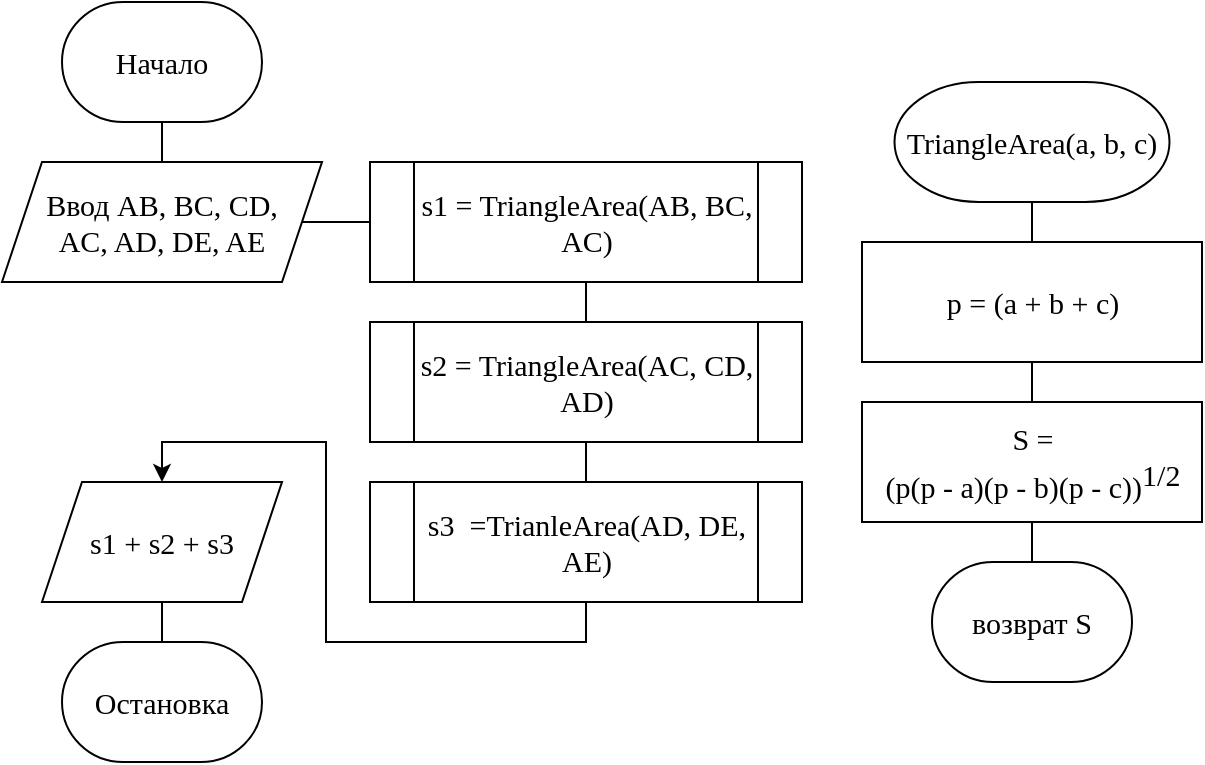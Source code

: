 <mxfile version="23.1.2" type="github">
  <diagram id="eZZpxYdVpgs_wxXjZtk5" name="Page-1">
    <mxGraphModel dx="1434" dy="754" grid="1" gridSize="10" guides="1" tooltips="1" connect="1" arrows="1" fold="1" page="1" pageScale="1" pageWidth="827" pageHeight="1169" math="0" shadow="0">
      <root>
        <mxCell id="0" />
        <mxCell id="1" parent="0" />
        <mxCell id="1gp9kKd6AoPWOsmjoUxT-1" value="Начало" style="strokeWidth=1;html=1;shape=mxgraph.flowchart.terminator;whiteSpace=wrap;fontFamily=Times New Roman;fontSize=15;fontStyle=0" parent="1" vertex="1">
          <mxGeometry x="90" y="70" width="100" height="60" as="geometry" />
        </mxCell>
        <mxCell id="1gp9kKd6AoPWOsmjoUxT-2" value="Ввод AB, BC, CD,&lt;br style=&quot;font-size: 15px;&quot;&gt;AC, AD, DE, AE" style="shape=parallelogram;perimeter=parallelogramPerimeter;whiteSpace=wrap;html=1;fixedSize=1;strokeWidth=1;fontFamily=Times New Roman;fontSize=15;fontStyle=0" parent="1" vertex="1">
          <mxGeometry x="60" y="150" width="160" height="60" as="geometry" />
        </mxCell>
        <mxCell id="1gp9kKd6AoPWOsmjoUxT-3" value="s1 = TriangleArea(AB, BC, AC)" style="shape=process;whiteSpace=wrap;html=1;backgroundOutline=1;strokeWidth=1;fontFamily=Times New Roman;fontSize=15;fontStyle=0" parent="1" vertex="1">
          <mxGeometry x="244" y="150" width="216" height="60" as="geometry" />
        </mxCell>
        <mxCell id="1gp9kKd6AoPWOsmjoUxT-8" value="s1 + s2 + s3" style="shape=parallelogram;perimeter=parallelogramPerimeter;whiteSpace=wrap;html=1;fixedSize=1;strokeWidth=1;fontFamily=Times New Roman;fontSize=15;fontStyle=0" parent="1" vertex="1">
          <mxGeometry x="80" y="310" width="120" height="60" as="geometry" />
        </mxCell>
        <mxCell id="1gp9kKd6AoPWOsmjoUxT-9" value="Остановка" style="strokeWidth=1;html=1;shape=mxgraph.flowchart.terminator;whiteSpace=wrap;fontFamily=Times New Roman;fontSize=15;fontStyle=0" parent="1" vertex="1">
          <mxGeometry x="90" y="390" width="100" height="60" as="geometry" />
        </mxCell>
        <mxCell id="1gp9kKd6AoPWOsmjoUxT-10" value="TriangleArea(a, b, c)" style="strokeWidth=1;html=1;shape=mxgraph.flowchart.terminator;whiteSpace=wrap;fontFamily=Times New Roman;fontSize=15;fontStyle=0" parent="1" vertex="1">
          <mxGeometry x="506.25" y="110" width="137.5" height="60" as="geometry" />
        </mxCell>
        <mxCell id="1gp9kKd6AoPWOsmjoUxT-11" value="возврат S" style="strokeWidth=1;html=1;shape=mxgraph.flowchart.terminator;whiteSpace=wrap;fontFamily=Times New Roman;fontSize=15;fontStyle=0" parent="1" vertex="1">
          <mxGeometry x="525" y="350" width="100" height="60" as="geometry" />
        </mxCell>
        <mxCell id="1gp9kKd6AoPWOsmjoUxT-12" value="p = (a + b + c)" style="html=1;dashed=0;whitespace=wrap;strokeWidth=1;fontFamily=Times New Roman;fontSize=15;fontStyle=0" parent="1" vertex="1">
          <mxGeometry x="490" y="190" width="170" height="60" as="geometry" />
        </mxCell>
        <mxCell id="1gp9kKd6AoPWOsmjoUxT-13" value="&lt;div style=&quot;font-size: 15px;&quot;&gt;S = &lt;br style=&quot;font-size: 15px;&quot;&gt;&lt;/div&gt;&lt;div style=&quot;font-size: 15px;&quot;&gt;(p(p - a)(p - b)(p - c))&lt;sup style=&quot;font-size: 15px;&quot;&gt;1/2&lt;/sup&gt;&lt;/div&gt;" style="html=1;dashed=0;whitespace=wrap;strokeWidth=1;fontFamily=Times New Roman;fontSize=15;fontStyle=0" parent="1" vertex="1">
          <mxGeometry x="490" y="270" width="170" height="60" as="geometry" />
        </mxCell>
        <mxCell id="1gp9kKd6AoPWOsmjoUxT-14" value="s2 = TriangleArea(AC, CD, AD)" style="shape=process;whiteSpace=wrap;html=1;backgroundOutline=1;strokeWidth=1;fontFamily=Times New Roman;fontSize=15;fontStyle=0" parent="1" vertex="1">
          <mxGeometry x="244" y="230" width="216" height="60" as="geometry" />
        </mxCell>
        <mxCell id="l96aPmqvXGVtG8axhNch-2" style="edgeStyle=orthogonalEdgeStyle;rounded=0;orthogonalLoop=1;jettySize=auto;html=1;exitX=0.5;exitY=1;exitDx=0;exitDy=0;entryX=0.5;entryY=0;entryDx=0;entryDy=0;" edge="1" parent="1" source="1gp9kKd6AoPWOsmjoUxT-15" target="1gp9kKd6AoPWOsmjoUxT-8">
          <mxGeometry relative="1" as="geometry" />
        </mxCell>
        <mxCell id="1gp9kKd6AoPWOsmjoUxT-15" value="s3&amp;nbsp; =TrianleArea(AD, DE, AE)" style="shape=process;whiteSpace=wrap;html=1;backgroundOutline=1;strokeWidth=1;fontFamily=Times New Roman;fontSize=15;fontStyle=0" parent="1" vertex="1">
          <mxGeometry x="244" y="310" width="216" height="60" as="geometry" />
        </mxCell>
        <mxCell id="1gp9kKd6AoPWOsmjoUxT-16" value="" style="endArrow=none;html=1;entryX=0.5;entryY=1;entryDx=0;entryDy=0;entryPerimeter=0;exitX=0.5;exitY=0;exitDx=0;exitDy=0;strokeWidth=1;fontFamily=Times New Roman;fontSize=15;fontStyle=0" parent="1" source="1gp9kKd6AoPWOsmjoUxT-2" target="1gp9kKd6AoPWOsmjoUxT-1" edge="1">
          <mxGeometry width="50" height="50" relative="1" as="geometry">
            <mxPoint x="220" y="140" as="sourcePoint" />
            <mxPoint x="270" y="90" as="targetPoint" />
          </mxGeometry>
        </mxCell>
        <mxCell id="1gp9kKd6AoPWOsmjoUxT-18" value="" style="endArrow=none;html=1;entryX=1;entryY=0.5;entryDx=0;entryDy=0;exitX=0;exitY=0.5;exitDx=0;exitDy=0;strokeWidth=1;fontFamily=Times New Roman;fontSize=15;fontStyle=0" parent="1" source="1gp9kKd6AoPWOsmjoUxT-3" target="1gp9kKd6AoPWOsmjoUxT-2" edge="1">
          <mxGeometry width="50" height="50" relative="1" as="geometry">
            <mxPoint x="140" y="170" as="sourcePoint" />
            <mxPoint x="140" y="150" as="targetPoint" />
          </mxGeometry>
        </mxCell>
        <mxCell id="1gp9kKd6AoPWOsmjoUxT-19" value="" style="endArrow=none;html=1;entryX=0.5;entryY=1;entryDx=0;entryDy=0;exitX=0.5;exitY=0;exitDx=0;exitDy=0;strokeWidth=1;fontFamily=Times New Roman;fontSize=15;fontStyle=0" parent="1" source="1gp9kKd6AoPWOsmjoUxT-14" target="1gp9kKd6AoPWOsmjoUxT-3" edge="1">
          <mxGeometry width="50" height="50" relative="1" as="geometry">
            <mxPoint x="184" y="180" as="sourcePoint" />
            <mxPoint x="184" y="160" as="targetPoint" />
          </mxGeometry>
        </mxCell>
        <mxCell id="1gp9kKd6AoPWOsmjoUxT-20" value="" style="endArrow=none;html=1;entryX=0.5;entryY=1;entryDx=0;entryDy=0;exitX=0.5;exitY=0;exitDx=0;exitDy=0;strokeWidth=1;fontFamily=Times New Roman;fontSize=15;fontStyle=0" parent="1" source="1gp9kKd6AoPWOsmjoUxT-15" target="1gp9kKd6AoPWOsmjoUxT-14" edge="1">
          <mxGeometry width="50" height="50" relative="1" as="geometry">
            <mxPoint x="194" y="190" as="sourcePoint" />
            <mxPoint x="194" y="170" as="targetPoint" />
          </mxGeometry>
        </mxCell>
        <mxCell id="1gp9kKd6AoPWOsmjoUxT-21" value="" style="endArrow=none;html=1;exitX=0.5;exitY=0;exitDx=0;exitDy=0;exitPerimeter=0;strokeWidth=1;fontFamily=Times New Roman;fontSize=15;fontStyle=0" parent="1" source="1gp9kKd6AoPWOsmjoUxT-9" target="1gp9kKd6AoPWOsmjoUxT-8" edge="1">
          <mxGeometry width="50" height="50" relative="1" as="geometry">
            <mxPoint x="280" y="320" as="sourcePoint" />
            <mxPoint x="280" y="300" as="targetPoint" />
          </mxGeometry>
        </mxCell>
        <mxCell id="1gp9kKd6AoPWOsmjoUxT-23" value="" style="endArrow=none;html=1;entryX=0.5;entryY=1;entryDx=0;entryDy=0;entryPerimeter=0;strokeWidth=1;fontFamily=Times New Roman;fontSize=15;fontStyle=0" parent="1" source="1gp9kKd6AoPWOsmjoUxT-12" target="1gp9kKd6AoPWOsmjoUxT-10" edge="1">
          <mxGeometry width="50" height="50" relative="1" as="geometry">
            <mxPoint x="380" y="370" as="sourcePoint" />
            <mxPoint x="380" y="350" as="targetPoint" />
          </mxGeometry>
        </mxCell>
        <mxCell id="1gp9kKd6AoPWOsmjoUxT-24" value="" style="endArrow=none;html=1;entryX=0.5;entryY=1;entryDx=0;entryDy=0;exitX=0.5;exitY=0;exitDx=0;exitDy=0;strokeWidth=1;fontFamily=Times New Roman;fontSize=15;fontStyle=0" parent="1" source="1gp9kKd6AoPWOsmjoUxT-13" target="1gp9kKd6AoPWOsmjoUxT-12" edge="1">
          <mxGeometry width="50" height="50" relative="1" as="geometry">
            <mxPoint x="550" y="200" as="sourcePoint" />
            <mxPoint x="550" y="180" as="targetPoint" />
          </mxGeometry>
        </mxCell>
        <mxCell id="1gp9kKd6AoPWOsmjoUxT-25" value="" style="endArrow=none;html=1;entryX=0.5;entryY=1;entryDx=0;entryDy=0;exitX=0.5;exitY=0;exitDx=0;exitDy=0;exitPerimeter=0;strokeWidth=1;fontFamily=Times New Roman;fontSize=15;fontStyle=0" parent="1" source="1gp9kKd6AoPWOsmjoUxT-11" target="1gp9kKd6AoPWOsmjoUxT-13" edge="1">
          <mxGeometry width="50" height="50" relative="1" as="geometry">
            <mxPoint x="560" y="210" as="sourcePoint" />
            <mxPoint x="560" y="190" as="targetPoint" />
          </mxGeometry>
        </mxCell>
      </root>
    </mxGraphModel>
  </diagram>
</mxfile>
